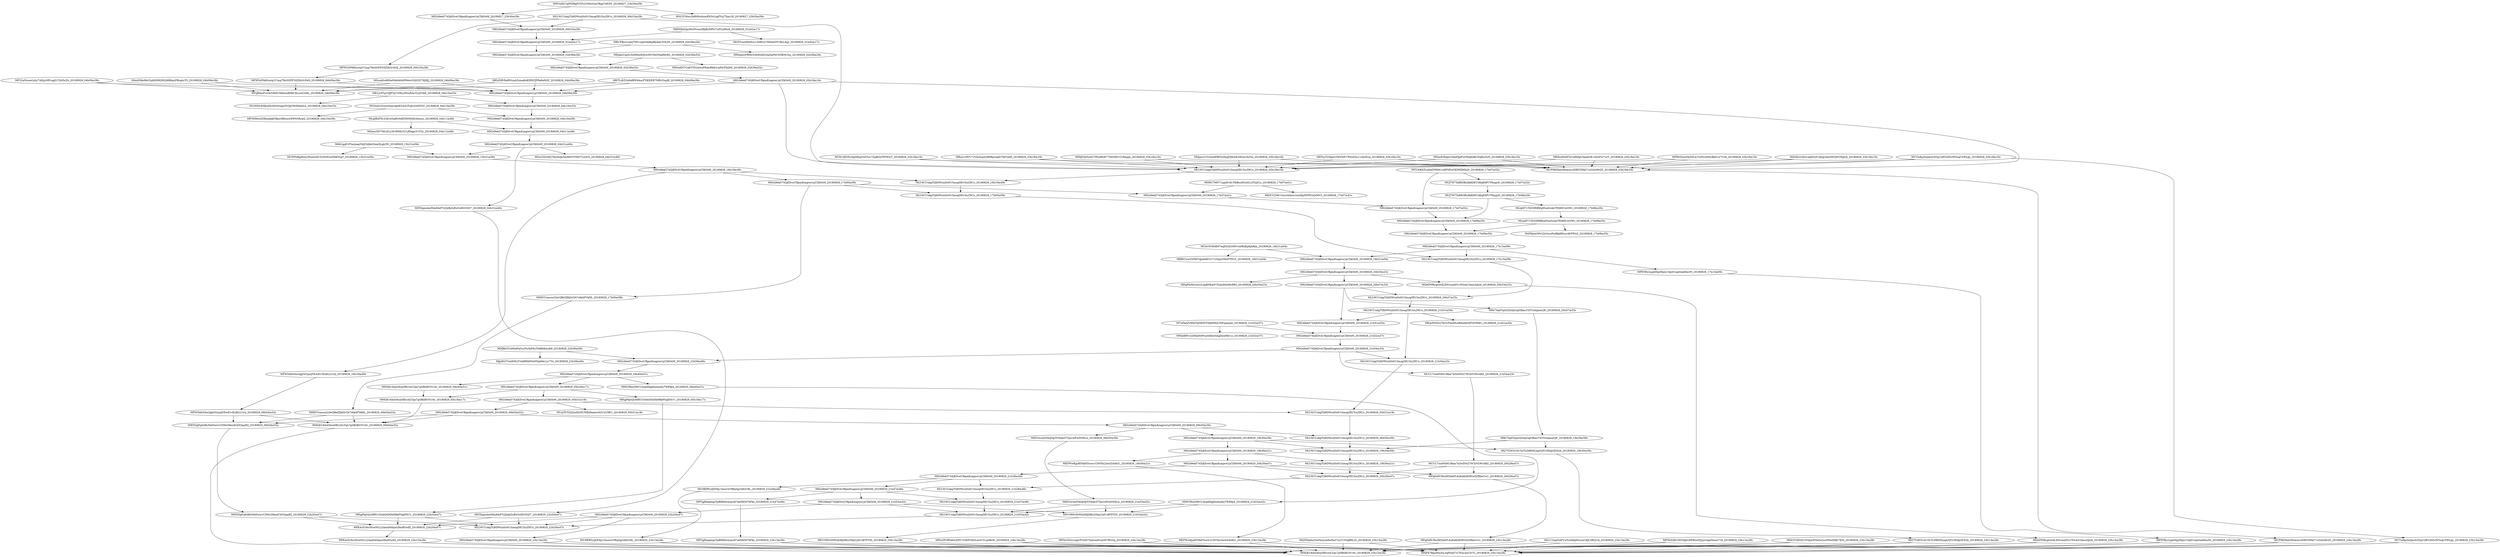 digraph{rankdir=TB;MCAvSG6bBH7eqEhVjGS8VvsbRQKpKjb8ka_20180828_18h31m04s -> MBBtCuw5SHM7qJu6d6U2712GpzGMoPTNC5_20180828_18h31m04s;
M92A9ek5745jKDveURpmKzagwe1pCDkVeM_20180828_22h58m06s -> M92A9ek5745jKDveURpmKzagwe1pCDkVeM_20180829_04h40m51s;
MCXv2JFiNLDgSBapVnFZuv7ZpBGoT9YWwT_20180828_03h18m16s -> MUP9KDbbGRsksxL4NKYGPAb71xGQri9rQT_20180828_03h18m16s;
M92A9ek5745jKDveURpmKzagwe1pCDkVeM_20180828_04h31m40s -> MDTkqmAmNfmKfaFYi2Jx8jZxBw5sHG5SD7_20180828_04h31m40s;
M92A9ek5745jKDveURpmKzagwe1pCDkVeM_20180829_20h29m47s -> MLU6CUnkgTQ6DWznDoN1Smog5R15iuZ9Uo_20180829_20h29m47s;
MRzxvv8VU72VhyhcpZyB6BpsAqD7h6VxkH_20180828_03h18m16s -> MUP9KDbbGRsksxL4NKYGPAb71xGQri9rQT_20180828_03h18m16s;
M92A9ek5745jKDveURpmKzagwe1pCDkVeM_20180828_16h19m49s -> M92A9ek5745jKDveURpmKzagwe1pCDkVeM_20180828_17h00m09s;
MWGoEb7q9YERgP2YFnUH4zGzeCRga7bEDY_20180827_23h30m59s -> MSLTCHwx2bBMtu6umRN3cLxgFVyj7Xas1H_20180827_23h30m59s;
MEqeeUzjjSvZn99xh95JrwMUMxNDgR9z8S_20180828_02h39m52s -> MWua8N7CaEVTD2AwnPKAyRKfnUgWyXTaDH_20180828_02h39m52s;
MLU6CUnkgTQ6DWznDoN1Smog5R15iuZ9Uo_20180829_05h51m18s -> MLU6CUnkgTQ6DWznDoN1Smog5R15iuZ9Uo_20180829_06h50m36s;
M92A9ek5745jKDveURpmKzagwe1pCDkVeM_20180828_04h31m40s -> MGsG3Zc95j79nA5iJa5mHbDY5Nf37LsQVn_20180828_04h31m40s;
M92A9ek5745jKDveURpmKzagwe1pCDkVeM_20180829_05h18m17s -> MMQ618AoG6za5fErcbLTqn7gSBhBGVt16r_20180829_05h18m17s;
MEbZ9fVKeRVtyahZxmaKoKHHUJFRe8aWAT_20180828_04h09m38s -> M92A9ek5745jKDveURpmKzagwe1pCDkVeM_20180828_04h09m38s;
MLtpH71Tb55fHBEgWua5zzkrTPj9HCwGWv_20180828_17h08m55s -> M92A9ek5745jKDveURpmKzagwe1pCDkVeM_20180828_17h08m55s;
M92A9ek5745jKDveURpmKzagwe1pCDkVeM_20180828_04h10m58s -> M92A9ek5745jKDveURpmKzagwe1pCDkVeM_20180828_04h11m48s;
M92A9ek5745jKDveURpmKzagwe1pCDkVeM_20180828_21h54m23s -> M92A9ek5745jKDveURpmKzagwe1pCDkVeM_20180828_22h58m06s;
MK1jv9TqvVJJFTg7G9tyxWruRAcTLnD3b8_20180828_04h10m33s -> MUiNNLKMJrjDh3dS4GqayNUJpV6tMQehLh_20180828_04h10m33s;
MPYgJ9eqeeqnTpB8Rdwmmu87abNKM76Fkx_20180829_21h47m46s -> MPYgJ9eqeeqnTpB8Rdwmmu87abNKM76Fkx_20180829_23h13m28s;
M92A9ek5745jKDveURpmKzagwe1pCDkVeM_20180828_03h18m16s -> MUP9KDbbGRsksxL4NKYGPAb71xGQri9rQT_20180828_03h18m16s;
M92A9ek5745jKDveURpmKzagwe1pCDkVeM_20180828_20h33m23s -> MQdZWBygtwtdLXNvmxbFs1WSAzUAmsZgQ4_20180828_20h33m23s;
MEbZ9fVKeRVtyahZxmaKoKHHUJFRe8aWAT_20180828_04h09m38s -> MVijRAwPvd3kTi6HUXKbxuBMbCKLuwCeHL_20180828_04h09m38s;
MFWSbKiGhx3gJrbYypoJYEw81vEnKLLCsQ_20180829_06h04m52s -> MWDZgFq6ARsMeDwwvC5Mo39eodUkYQaqWJ_20180829_06h04m52s;
M92A9ek5745jKDveURpmKzagwe1pCDkVeM_20180828_16h19m49s -> MFWSbKiGhx3gJrbYypoJYEw81vEnKLLCsQ_20180828_16h19m49s;
MMCfHozN8CUAcp6fAjJdoodcjfzj7W89p4_20180829_21h53m42s -> MFvV8HvDtWQxXfjDBLiYAhjUjdUzBTFTiN_20180829_21h53m42s;
MNkJVJ45ydiUTPdARQf775dSDECvCRiaqm_20180828_03h18m16s -> MLU6CUnkgTQ6DWznDoN1Smog5R15iuZ9Uo_20180828_03h18m16s;
M92A9ek5745jKDveURpmKzagwe1pCDkVeM_20180829_21h28m46s -> MS3fKBYyqEE9jy1bnorwVf8q3pj3A6Zv8L_20180829_21h28m46s;
MQjmuUrGs4odFRPwQwgFJHsbE2HrmvA2Nu_20180828_03h18m16s -> MUP9KDbbGRsksxL4NKYGPAb71xGQri9rQT_20180828_03h18m16s;
M92A9ek5745jKDveURpmKzagwe1pCDkVeM_20180829_21h47m46s -> MPYgJ9eqeeqnTpB8Rdwmmu87abNKM76Fkx_20180829_21h47m46s;
M92A9ek5745jKDveURpmKzagwe1pCDkVeM_20180829_21h53m42s -> MLU6CUnkgTQ6DWznDoN1Smog5R15iuZ9Uo_20180829_21h53m42s;
MLU12tgd3dFUaTsZd8qMrxuxC8JC3RQ1i4_20180829_23h13m28s -> MPjFk7fkpsWmDL3qHVjfz7x7FixvanCD7G_20180829_23h13m28s;
M92A9ek5745jKDveURpmKzagwe1pCDkVeM_20180828_04h09m38s -> M92A9ek5745jKDveURpmKzagwe1pCDkVeM_20180828_04h10m33s;
M8TxyTt3bjact3WZNFi7R5u93n11AA2Eza_20180828_03h18m16s -> MLU6CUnkgTQ6DWznDoN1Smog5R15iuZ9Uo_20180828_03h18m16s;
M92A9ek5745jKDveURpmKzagwe1pCDkVeM_20180828_21h52m57s -> M92A9ek5745jKDveURpmKzagwe1pCDkVeM_20180828_21h54m23s;
MT23tKKZLx6AZN8Mc1o8PNEoCKDWJMSj2t_20180828_17h07m52s -> M92A9ek5745jKDveURpmKzagwe1pCDkVeM_20180828_17h07m52s;
MCUL7on4PdM1Rkm7k3wDStZ76ChVGWs4RZ_20180829_20h29m47s -> MFg6zRUBoZKXAbPLXzKaRcK9WwDZRbeUxU_20180829_20h29m47s;
M92A9ek5745jKDveURpmKzagwe1pCDkVeM_20180828_15h31m56s -> M92A9ek5745jKDveURpmKzagwe1pCDkVeM_20180828_16h19m49s;
M92A9ek5745jKDveURpmKzagwe1pCDkVeM_20180829_19h56m21s -> M92A9ek5745jKDveURpmKzagwe1pCDkVeM_20180829_20h29m47s;
MPYb5Q6UMGMgtv8WRsxWJyjovhgdNmm718_20180829_23h13m28s -> MPjFk7fkpsWmDL3qHVjfz7x7FixvanCD7G_20180829_23h13m28s;
M92A9ek5745jKDveURpmKzagwe1pCDkVeM_20180829_06h04m52s -> MWDZgFq6ARsMeDwwvC5Mo39eodUkYQaqWJ_20180829_06h04m52s;
M92A9ek5745jKDveURpmKzagwe1pCDkVeM_20180829_19h30m56s -> MLU6CUnkgTQ6DWznDoN1Smog5R15iuZ9Uo_20180829_19h30m56s;
M92A9ek5745jKDveURpmKzagwe1pCDkVeM_20180829_05h18m17s -> MPjgPkjtQyeRRUG5ebDtDDbH8kP5gKFb7r_20180829_05h18m17s;
M92A9ek5745jKDveURpmKzagwe1pCDkVeM_20180828_17h07m52s -> M92A9ek5745jKDveURpmKzagwe1pCDkVeM_20180828_17h08m20s;
M92A9ek5745jKDveURpmKzagwe1pCDkVeM_20180829_19h56m21s -> MEFWw8jjoKYHkFDsxw1C6VNx2AoSZ4d4iU_20180829_19h56m21s;
MUJ7H7TaRR3BL8k8DEUd6qE8Pi7Pkzgyfr_20180828_17h07m52s -> MUJ7H7TaRR3BL8k8DEUd6qE8Pi7Pkzgyfr_20180828_17h08m20s;
MPYgJ9eqeeqnTpB8Rdwmmu87abNKM76Fkx_20180829_23h13m28s -> MPjFk7fkpsWmDL3qHVjfz7x7FixvanCD7G_20180829_23h13m28s;
MDhY5ZKYhCZVhjmWNe5utus5WoDD8r7Etb_20180829_23h13m28s -> MMQ618AoG6za5fErcbLTqn7gSBhBGVt16r_20180829_23h13m28s;
M92A9ek5745jKDveURpmKzagwe1pCDkVeM_20180829_23h13m28s -> MPjFk7fkpsWmDL3qHVjfz7x7FixvanCD7G_20180829_23h13m28s;
MPXYRycLjpbNpj5KpLC4q5CsqeSae6ba3N_20180829_23h13m28s -> MPjFk7fkpsWmDL3qHVjfz7x7FixvanCD7G_20180829_23h13m28s;
MEFWw8jjoKYHkFDsxw1C6VNx2AoSZ4d4iU_20180829_23h13m28s -> MMQ618AoG6za5fErcbLTqn7gSBhBGVt16r_20180829_23h13m28s;
M92A9ek5745jKDveURpmKzagwe1pCDkVeM_20180828_17h08m20s -> M92A9ek5745jKDveURpmKzagwe1pCDkVeM_20180828_17h08m55s;
M92A9ek5745jKDveURpmKzagwe1pCDkVeM_20180829_06h50m36s -> M92A9ek5745jKDveURpmKzagwe1pCDkVeM_20180829_19h30m56s;
M9h74q4TqA2QSdijGaJGBmcT4YVx4qmmQP_20180828_20h47m33s -> M9h74q4TqA2QSdijGaJGBmcT4YVx4qmmQP_20180829_19h30m56s;
M92A9ek5745jKDveURpmKzagwe1pCDkVeM_20180829_04h40m51s -> MMQ618AoG6za5fErcbLTqn7gSBhBGVt16r_20180829_04h40m51s;
M92A9ek5745jKDveURpmKzagwe1pCDkVeM_20180829_06h50m36s -> MLU6CUnkgTQ6DWznDoN1Smog5R15iuZ9Uo_20180829_06h50m36s;
MLU6CUnkgTQ6DWznDoN1Smog5R15iuZ9Uo_20180829_19h56m21s -> MLU6CUnkgTQ6DWznDoN1Smog5R15iuZ9Uo_20180829_20h29m47s;
M92A9ek5745jKDveURpmKzagwe1pCDkVeM_20180828_18h31m04s -> M92A9ek5745jKDveURpmKzagwe1pCDkVeM_20180828_20h33m23s;
M92A9ek5745jKDveURpmKzagwe1pCDkVeM_20180829_06h04m52s -> M92A9ek5745jKDveURpmKzagwe1pCDkVeM_20180829_06h50m36s;
MHEVCaacoo2QwQReYJHjSxYA7s6k4FVkHL_20180829_06h04m52s -> MMQ618AoG6za5fErcbLTqn7gSBhBGVt16r_20180829_06h04m52s;
M92A9ek5745jKDveURpmKzagwe1pCDkVeM_20180829_19h30m56s -> MQ7YLWGCeU5xTLD8KMLegGQY23fQgGE5Q4_20180829_19h30m56s;
MKTLzKZ3z8aRfW4bucFTiKDEB7MRvZoojH_20180828_04h09m38s -> M92A9ek5745jKDveURpmKzagwe1pCDkVeM_20180828_04h09m38s;
MMCfHozN8CUAcp6fAjJdoodcjfzj7W89p4_20180829_04h40m51s -> MMCfHozN8CUAcp6fAjJdoodcjfzj7W89p4_20180829_21h53m42s;
M92A9ek5745jKDveURpmKzagwe1pCDkVeM_20180829_05h51m18s -> MUqTF3Yj5J3aNhYfUWBiHaienv62UuU9EC_20180829_05h51m18s;
MFvV8HvDtWQxXfjDBLiYAhjUjdUzBTFTiN_20180829_23h13m28s -> MMQ618AoG6za5fErcbLTqn7gSBhBGVt16r_20180829_23h13m28s;
MPYb5Q6UMGMgtv8WRsxWJyjovhgdNmm718_20180829_23h13m28s -> MMQ618AoG6za5fErcbLTqn7gSBhBGVt16r_20180829_23h13m28s;
MLU6CUnkgTQ6DWznDoN1Smog5R15iuZ9Uo_20180828_16h19m49s -> MLU6CUnkgTQ6DWznDoN1Smog5R15iuZ9Uo_20180828_17h00m09s;
M92A9ek5745jKDveURpmKzagwe1pCDkVeM_20180829_05h18m17s -> M92A9ek5745jKDveURpmKzagwe1pCDkVeM_20180829_05h51m18s;
MWDZgFq6ARsMeDwwvC5Mo39eodUkYQaqWJ_20180829_22h20m47s -> MLU6CUnkgTQ6DWznDoN1Smog5R15iuZ9Uo_20180829_22h20m47s;
M92A9ek5745jKDveURpmKzagwe1pCDkVeM_20180828_17h13m09s -> MLU6CUnkgTQ6DWznDoN1Smog5R15iuZ9Uo_20180828_17h13m09s;
MCUL7on4PdM1Rkm7k3wDStZ76ChVGWs4RZ_20180829_20h29m47s -> MLU6CUnkgTQ6DWznDoN1Smog5R15iuZ9Uo_20180829_20h29m47s;
MFvV8HvDtWQxXfjDBLiYAhjUjdUzBTFTiN_20180829_21h53m42s -> MFvV8HvDtWQxXfjDBLiYAhjUjdUzBTFTiN_20180829_23h13m28s;
MNkJVJ45ydiUTPdARQf775dSDECvCRiaqm_20180828_03h18m16s -> MUP9KDbbGRsksxL4NKYGPAb71xGQri9rQT_20180828_03h18m16s;
MLU6CUnkgTQ6DWznDoN1Smog5R15iuZ9Uo_20180828_21h51m54s -> M92A9ek5745jKDveURpmKzagwe1pCDkVeM_20180828_21h51m54s;
M9d1gqFrPSarjeapY4JzYqXet5nmXLgk3W_20180828_15h31m56s -> M92A9ek5745jKDveURpmKzagwe1pCDkVeM_20180828_15h31m56s;
MLU6CUnkgTQ6DWznDoN1Smog5R15iuZ9Uo_20180828_03h18m16s -> MLU6CUnkgTQ6DWznDoN1Smog5R15iuZ9Uo_20180828_16h19m49s;
M92A9ek5745jKDveURpmKzagwe1pCDkVeM_20180829_22h20m47s -> M92A9ek5745jKDveURpmKzagwe1pCDkVeM_20180829_23h13m28s;
MFWSbKiGhx3gJrbYypoJYEw81vEnKLLCsQ_20180829_06h04m52s -> MMQ618AoG6za5fErcbLTqn7gSBhBGVt16r_20180829_06h04m52s;
MLU6CUnkgTQ6DWznDoN1Smog5R15iuZ9Uo_20180829_19h30m56s -> MLU6CUnkgTQ6DWznDoN1Smog5R15iuZ9Uo_20180829_19h56m21s;
MLU6CUnkgTQ6DWznDoN1Smog5R15iuZ9Uo_20180828_00h33m28s -> MFWSzP9kExxtgUCmg7RnSSPETdZDb3vDoX_20180828_00h33m28s;
MQ7YLWGCeU5xTLD8KMLegGQY23fQgGE5Q4_20180829_23h13m28s -> MMQ618AoG6za5fErcbLTqn7gSBhBGVt16r_20180829_23h13m28s;
MUP9KDbbGRsksxL4NKYGPAb71xGQri9rQT_20180828_03h18m16s -> MUP9KDbbGRsksxL4NKYGPAb71xGQri9rQT_20180829_23h13m28s;
MF32a54sneLdzy7AXijuMFvqq51Ty65sZh_20180828_04h09m38s -> M92A9ek5745jKDveURpmKzagwe1pCDkVeM_20180828_04h09m38s;
MQ7YLWGCeU5xTLD8KMLegGQY23fQgGE5Q4_20180829_23h13m28s -> MPjFk7fkpsWmDL3qHVjfz7x7FixvanCD7G_20180829_23h13m28s;
MCAvSG6bBH7eqEhVjGS8VvsbRQKpKjb8ka_20180828_18h31m04s -> M92A9ek5745jKDveURpmKzagwe1pCDkVeM_20180828_18h31m04s;
M92A9ek5745jKDveURpmKzagwe1pCDkVeM_20180828_21h51m54s -> M92A9ek5745jKDveURpmKzagwe1pCDkVeM_20180828_21h52m57s;
MMJKeY5uMd4PqYucPuNjF6uTb99J4bLdk9_20180828_22h58m06s -> M92A9ek5745jKDveURpmKzagwe1pCDkVeM_20180828_22h58m06s;
M92A9ek5745jKDveURpmKzagwe1pCDkVeM_20180829_22h20m47s -> MPK4cFy8crHrotM1y2AneDd4qwy8mRGo4X_20180829_22h20m47s;
MFg6zRUBoZKXAbPLXzKaRcK9WwDZRbeUxU_20180829_23h13m28s -> MPjFk7fkpsWmDL3qHVjfz7x7FixvanCD7G_20180829_23h13m28s;
MLU6CUnkgTQ6DWznDoN1Smog5R15iuZ9Uo_20180829_21h47m46s -> MLU6CUnkgTQ6DWznDoN1Smog5R15iuZ9Uo_20180829_21h53m42s;
MPK4cFy8crHrotM1y2AneDd4qwy8mRGo4X_20180829_22h20m47s -> MPK4cFy8crHrotM1y2AneDd4qwy8mRGo4X_20180829_23h13m28s;
M92A9ek5745jKDveURpmKzagwe1pCDkVeM_20180829_04h40m51s -> MMCfHozN8CUAcp6fAjJdoodcjfzj7W89p4_20180829_04h40m51s;
M92A9ek5745jKDveURpmKzagwe1pCDkVeM_20180829_21h47m46s -> MLU6CUnkgTQ6DWznDoN1Smog5R15iuZ9Uo_20180829_21h47m46s;
M92A9ek5745jKDveURpmKzagwe1pCDkVeM_20180828_20h47m33s -> M92A9ek5745jKDveURpmKzagwe1pCDkVeM_20180828_21h51m54s;
MQjmuUrGs4odFRPwQwgFJHsbE2HrmvA2Nu_20180828_03h18m16s -> MLU6CUnkgTQ6DWznDoN1Smog5R15iuZ9Uo_20180828_03h18m16s;
MUJ7H7TaRR3BL8k8DEUd6qE8Pi7Pkzgyfr_20180828_17h08m20s -> M92A9ek5745jKDveURpmKzagwe1pCDkVeM_20180828_17h08m20s;
MPjgPkjtQyeRRUG5ebDtDDbH8kP5gKFb7r_20180829_22h20m47s -> MLU6CUnkgTQ6DWznDoN1Smog5R15iuZ9Uo_20180829_22h20m47s;
MQdZWBygtwtdLXNvmxbFs1WSAzUAmsZgQ4_20180829_23h13m28s -> MMQ618AoG6za5fErcbLTqn7gSBhBGVt16r_20180829_23h13m28s;
M92A9ek5745jKDveURpmKzagwe1pCDkVeM_20180829_04h40m51s -> M92A9ek5745jKDveURpmKzagwe1pCDkVeM_20180829_05h18m17s;
MLU6CUnkgTQ6DWznDoN1Smog5R15iuZ9Uo_20180828_00h33m28s -> MLU6CUnkgTQ6DWznDoN1Smog5R15iuZ9Uo_20180828_03h18m16s;
M92A9ek5745jKDveURpmKzagwe1pCDkVeM_20180828_01h42m17s -> M92A9ek5745jKDveURpmKzagwe1pCDkVeM_20180828_02h38m26s;
M8NtKkGgoMsSFwasXRjBuMPh7cdYLb8tu8_20180828_01h42m17s -> M92A9ek5745jKDveURpmKzagwe1pCDkVeM_20180828_01h42m17s;
MLU6CUnkgTQ6DWznDoN1Smog5R15iuZ9Uo_20180829_21h28m46s -> MLU6CUnkgTQ6DWznDoN1Smog5R15iuZ9Uo_20180829_21h47m46s;
M92A9ek5745jKDveURpmKzagwe1pCDkVeM_20180829_20h29m47s -> M92A9ek5745jKDveURpmKzagwe1pCDkVeM_20180829_21h28m46s;
MEqeeUzjjSvZn99xh95JrwMUMxNDgR9z8S_20180828_02h39m52s -> M92A9ek5745jKDveURpmKzagwe1pCDkVeM_20180828_02h39m52s;
MLU6CUnkgTQ6DWznDoN1Smog5R15iuZ9Uo_20180829_06h50m36s -> MLU6CUnkgTQ6DWznDoN1Smog5R15iuZ9Uo_20180829_19h30m56s;
M92A9ek5745jKDveURpmKzagwe1pCDkVeM_20180829_05h51m18s -> M92A9ek5745jKDveURpmKzagwe1pCDkVeM_20180829_06h04m52s;
MDTkqmAmNfmKfaFYi2Jx8jZxBw5sHG5SD7_20180828_04h31m40s -> MDTkqmAmNfmKfaFYi2Jx8jZxBw5sHG5SD7_20180829_22h20m47s;
MLq8KiFXv2cB1eSeJHv6dEXWE6Xh3eenso_20180828_04h11m48s -> MQnmSH756LdUj1KvfMHy521jfDqgsYvTGy_20180828_04h11m48s;
M92A9ek5745jKDveURpmKzagwe1pCDkVeM_20180829_21h28m46s -> MLU6CUnkgTQ6DWznDoN1Smog5R15iuZ9Uo_20180829_21h28m46s;
MFWSzP9kExxtgUCmg7RnSSPETdZDb3vDoX_20180828_04h09m38s -> MVijRAwPvd3kTi6HUXKbxuBMbCKLuwCeHL_20180828_04h09m38s;
MAu93Ke98oTujbR3HQMGj6B6puPBcg4cTS_20180828_04h09m38s -> M92A9ek5745jKDveURpmKzagwe1pCDkVeM_20180828_04h09m38s;
MS3fKBYyqEE9jy1bnorwVf8q3pj3A6Zv8L_20180829_23h13m28s -> MMQ618AoG6za5fErcbLTqn7gSBhBGVt16r_20180829_23h13m28s;
MLU6CUnkgTQ6DWznDoN1Smog5R15iuZ9Uo_20180828_21h54m23s -> MLU6CUnkgTQ6DWznDoN1Smog5R15iuZ9Uo_20180829_05h51m18s;
MLU6CUnkgTQ6DWznDoN1Smog5R15iuZ9Uo_20180828_21h51m54s -> MLU6CUnkgTQ6DWznDoN1Smog5R15iuZ9Uo_20180828_21h54m23s;
MS3fKBYyqEE9jy1bnorwVf8q3pj3A6Zv8L_20180829_23h13m28s -> MPjFk7fkpsWmDL3qHVjfz7x7FixvanCD7G_20180829_23h13m28s;
MMQ618AoG6za5fErcbLTqn7gSBhBGVt16r_20180829_04h40m51s -> MMQ618AoG6za5fErcbLTqn7gSBhBGVt16r_20180829_05h18m17s;
MMQ618AoG6za5fErcbLTqn7gSBhBGVt16r_20180829_06h04m52s -> MMQ618AoG6za5fErcbLTqn7gSBhBGVt16r_20180829_23h13m28s;
MLU6CUnkgTQ6DWznDoN1Smog5R15iuZ9Uo_20180828_21h51m54s -> MKmNttX2o7KGvPxeiHLhR6dAthNP2P594G_20180828_21h51m54s;
MDasEdDgeUb4ePJgiFzGWq8ABCD4Jbz3uN_20180828_03h18m16s -> MLU6CUnkgTQ6DWznDoN1Smog5R15iuZ9Uo_20180828_03h18m16s;
MMCfHozN8CUAcp6fAjJdoodcjfzj7W89p4_20180829_21h53m42s -> MLU6CUnkgTQ6DWznDoN1Smog5R15iuZ9Uo_20180829_21h53m42s;
M92A9ek5745jKDveURpmKzagwe1pCDkVeM_20180829_21h47m46s -> M92A9ek5745jKDveURpmKzagwe1pCDkVeM_20180829_21h53m42s;
M9h74q4TqA2QSdijGaJGBmcT4YVx4qmmQP_20180829_19h30m56s -> MLU6CUnkgTQ6DWznDoN1Smog5R15iuZ9Uo_20180829_19h30m56s;
MLq8KiFXv2cB1eSeJHv6dEXWE6Xh3eenso_20180828_04h11m48s -> M92A9ek5745jKDveURpmKzagwe1pCDkVeM_20180828_04h11m48s;
MFWSbKiGhx3gJrbYypoJYEw81vEnKLLCsQ_20180828_16h19m49s -> MFWSbKiGhx3gJrbYypoJYEw81vEnKLLCsQ_20180829_06h04m52s;
MHEVCaacoo2QwQReYJHjSxYA7s6k4FVkHL_20180829_06h04m52s -> MWDZgFq6ARsMeDwwvC5Mo39eodUkYQaqWJ_20180829_06h04m52s;
MLU6CUnkgTQ6DWznDoN1Smog5R15iuZ9Uo_20180828_17h00m09s -> MLU6CUnkgTQ6DWznDoN1Smog5R15iuZ9Uo_20180828_17h13m09s;
M9d1gqFrPSarjeapY4JzYqXet5nmXLgk3W_20180828_15h31m56s -> MCWPhBjj9bwyWuxb3dUZSDrfGwf36KTsgT_20180828_15h31m56s;
M92A9ek5745jKDveURpmKzagwe1pCDkVeM_20180828_21h54m23s -> MLU6CUnkgTQ6DWznDoN1Smog5R15iuZ9Uo_20180828_21h54m23s;
M92A9ek5745jKDveURpmKzagwe1pCDkVeM_20180828_17h00m09s -> MHEVCaacoo2QwQReYJHjSxYA7s6k4FVkHL_20180828_17h00m09s;
MSRG7MN71zgeEvXvTfbBuzKGnX1z3Tq5Cu_20180828_17h07m41s -> MEfUCZ4K1Sno3AAxuviraQXpWF9VzQsMV3_20180828_17h07m41s;
MQdZWBygtwtdLXNvmxbFs1WSAzUAmsZgQ4_20180828_20h33m23s -> MQdZWBygtwtdLXNvmxbFs1WSAzUAmsZgQ4_20180829_23h13m28s;
MPm3FVBYa6n3QYUVZKFGDGLdctUS1ptBuW_20180829_23h13m28s -> MMQ618AoG6za5fErcbLTqn7gSBhBGVt16r_20180829_23h13m28s;
MG5iALG2wyb5eesAptKZwzCFxJtuVAZN3Z_20180828_04h10m58s -> M92A9ek5745jKDveURpmKzagwe1pCDkVeM_20180828_04h10m58s;
M8TxyTt3bjact3WZNFi7R5u93n11AA2Eza_20180828_03h18m16s -> MUP9KDbbGRsksxL4NKYGPAb71xGQri9rQT_20180828_03h18m16s;
MCUL7on4PdM1Rkm7k3wDStZ76ChVGWs4RZ_20180828_21h54m23s -> MCUL7on4PdM1Rkm7k3wDStZ76ChVGWs4RZ_20180829_20h29m47s;
M92A9ek5745jKDveURpmKzagwe1pCDkVeM_20180828_20h47m33s -> M9h74q4TqA2QSdijGaJGBmcT4YVx4qmmQP_20180828_20h47m33s;
MLU6CUnkgTQ6DWznDoN1Smog5R15iuZ9Uo_20180829_20h29m47s -> MLU6CUnkgTQ6DWznDoN1Smog5R15iuZ9Uo_20180829_21h28m46s;
M92A9ek5745jKDveURpmKzagwe1pCDkVeM_20180828_17h08m55s -> M92A9ek5745jKDveURpmKzagwe1pCDkVeM_20180828_17h13m09s;
MG5iALG2wyb5eesAptKZwzCFxJtuVAZN3Z_20180828_04h10m58s -> MP5D9hwdZ8hmkkfjVBps5BbsnwXWNSRcpQ_20180828_04h10m58s;
MK1jv9TqvVJJFTg7G9tyxWruRAcTLnD3b8_20180828_04h10m33s -> M92A9ek5745jKDveURpmKzagwe1pCDkVeM_20180828_04h10m33s;
M9h74q4TqA2QSdijGaJGBmcT4YVx4qmmQP_20180829_19h30m56s -> MQ7YLWGCeU5xTLD8KMLegGQY23fQgGE5Q4_20180829_19h30m56s;
M92A9ek5745jKDveURpmKzagwe1pCDkVeM_20180829_19h56m21s -> MLU6CUnkgTQ6DWznDoN1Smog5R15iuZ9Uo_20180829_19h56m21s;
MQdZWBygtwtdLXNvmxbFs1WSAzUAmsZgQ4_20180829_23h13m28s -> MPjFk7fkpsWmDL3qHVjfz7x7FixvanCD7G_20180829_23h13m28s;
MFvV8HvDtWQxXfjDBLiYAhjUjdUzBTFTiN_20180829_23h13m28s -> MPjFk7fkpsWmDL3qHVjfz7x7FixvanCD7G_20180829_23h13m28s;
M92A9ek5745jKDveURpmKzagwe1pCDkVeM_20180829_06h50m36s -> MHLYxrmQYkQyfgTtTAdb3TTpsvbPwDSHLw_20180829_06h50m36s;
MMJKeY5uMd4PqYucPuNjF6uTb99J4bLdk9_20180828_22h58m06s -> MJpHGCYzeXMLX7edHH46VeNNp68e1yv7Yx_20180828_22h58m06s;
MKUFByx1neq7NX1ug45AeKjdBykaLSYh2H_20180828_02h38m26s -> MMrphwPBMoTnE6tdHs5qZiaPhCSNKM1fuj_20180828_02h38m26s;
M92A9ek5745jKDveURpmKzagwe1pCDkVeM_20180828_16h19m49s -> MLU6CUnkgTQ6DWznDoN1Smog5R15iuZ9Uo_20180828_16h19m49s;
MHLYxrmQYkQyfgTtTAdb3TTpsvbPwDSHLw_20180829_21h53m42s -> MFvV8HvDtWQxXfjDBLiYAhjUjdUzBTFTiN_20180829_21h53m42s;
M92A9ek5745jKDveURpmKzagwe1pCDkVeM_20180829_05h51m18s -> MLU6CUnkgTQ6DWznDoN1Smog5R15iuZ9Uo_20180829_05h51m18s;
MFWSzP9kExxtgUCmg7RnSSPETdZDb3vDoX_20180828_00h33m28s -> MFWSzP9kExxtgUCmg7RnSSPETdZDb3vDoX_20180828_04h09m38s;
M92A9ek5745jKDveURpmKzagwe1pCDkVeM_20180828_02h38m26s -> M92A9ek5745jKDveURpmKzagwe1pCDkVeM_20180828_02h39m52s;
MDTkqmAmNfmKfaFYi2Jx8jZxBw5sHG5SD7_20180829_22h20m47s -> MPK4cFy8crHrotM1y2AneDd4qwy8mRGo4X_20180829_22h20m47s;
M9TerN42vuapVFGbN7dsbsm6UptM7fEGtq_20180829_23h13m28s -> MMQ618AoG6za5fErcbLTqn7gSBhBGVt16r_20180829_23h13m28s;
ME8uAMAf7hCnR9AjUbeabGK1AShFio72zY_20180828_03h18m16s -> MUP9KDbbGRsksxL4NKYGPAb71xGQri9rQT_20180828_03h18m16s;
M92A9ek5745jKDveURpmKzagwe1pCDkVeM_20180829_21h53m42s -> M92A9ek5745jKDveURpmKzagwe1pCDkVeM_20180829_22h20m47s;
M92A9ek5745jKDveURpmKzagwe1pCDkVeM_20180829_21h53m42s -> MFvV8HvDtWQxXfjDBLiYAhjUjdUzBTFTiN_20180829_21h53m42s;
M92A9ek5745jKDveURpmKzagwe1pCDkVeM_20180828_20h33m23s -> MDqPfyHswmCJ1JgBNEpN7ZyJnH4i58z8RS_20180828_20h33m23s;
MMQ618AoG6za5fErcbLTqn7gSBhBGVt16r_20180829_05h18m17s -> MMQ618AoG6za5fErcbLTqn7gSBhBGVt16r_20180829_06h04m52s;
MF32a54sneLdzy7AXijuMFvqq51Ty65sZh_20180828_04h09m38s -> MVijRAwPvd3kTi6HUXKbxuBMbCKLuwCeHL_20180828_04h09m38s;
MS3fKBYyqEE9jy1bnorwVf8q3pj3A6Zv8L_20180829_21h28m46s -> MS3fKBYyqEE9jy1bnorwVf8q3pj3A6Zv8L_20180829_23h13m28s;
M7uPAAZV6f4T5JYBZDTi6JHMQUDPxpaxpD_20180828_21h52m57s -> M92A9ek5745jKDveURpmKzagwe1pCDkVeM_20180828_21h52m57s;
MHEVCaacoo2QwQReYJHjSxYA7s6k4FVkHL_20180828_17h00m09s -> MHEVCaacoo2QwQReYJHjSxYA7s6k4FVkHL_20180829_06h04m52s;
M92A9ek5745jKDveURpmKzagwe1pCDkVeM_20180828_04h10m33s -> M92A9ek5745jKDveURpmKzagwe1pCDkVeM_20180828_04h10m58s;
MPXYRycLjpbNpj5KpLC4q5CsqeSae6ba3N_20180829_23h13m28s -> MMQ618AoG6za5fErcbLTqn7gSBhBGVt16r_20180829_23h13m28s;
MKUFByx1neq7NX1ug45AeKjdBykaLSYh2H_20180828_02h38m26s -> M92A9ek5745jKDveURpmKzagwe1pCDkVeM_20180828_02h38m26s;
MPjgPkjtQyeRRUG5ebDtDDbH8kP5gKFb7r_20180829_05h18m17s -> MPjgPkjtQyeRRUG5ebDtDDbH8kP5gKFb7r_20180829_22h20m47s;
MUJ7H7TaRR3BL8k8DEUd6qE8Pi7Pkzgyfr_20180828_17h08m20s -> MLtpH71Tb55fHBEgWua5zzkrTPj9HCwGWv_20180828_17h08m20s;
M92A9ek5745jKDveURpmKzagwe1pCDkVeM_20180828_17h07m41s -> M92A9ek5745jKDveURpmKzagwe1pCDkVeM_20180828_17h07m52s;
MAG82zCkQ1aAJ5tQUQhqyAhotWtQFGNgQ4_20180828_03h18m16s -> MUP9KDbbGRsksxL4NKYGPAb71xGQri9rQT_20180828_03h18m16s;
MSuukSo6K9aMA6464iP84wrGQG5Z76JHJj_20180828_04h09m38s -> M92A9ek5745jKDveURpmKzagwe1pCDkVeM_20180828_04h09m38s;
MLU12tgd3dFUaTsZd8qMrxuxC8JC3RQ1i4_20180829_23h13m28s -> MMQ618AoG6za5fErcbLTqn7gSBhBGVt16r_20180829_23h13m28s;
MAu93Ke98oTujbR3HQMGj6B6puPBcg4cTS_20180828_04h09m38s -> MVijRAwPvd3kTi6HUXKbxuBMbCKLuwCeHL_20180828_04h09m38s;
MUP9KDbbGRsksxL4NKYGPAb71xGQri9rQT_20180829_23h13m28s -> MPjFk7fkpsWmDL3qHVjfz7x7FixvanCD7G_20180829_23h13m28s;
MPK4cFy8crHrotM1y2AneDd4qwy8mRGo4X_20180829_23h13m28s -> MPjFk7fkpsWmDL3qHVjfz7x7FixvanCD7G_20180829_23h13m28s;
MFg6zRUBoZKXAbPLXzKaRcK9WwDZRbeUxU_20180829_20h29m47s -> MFg6zRUBoZKXAbPLXzKaRcK9WwDZRbeUxU_20180829_23h13m28s;
MLtpH71Tb55fHBEgWua5zzkrTPj9HCwGWv_20180828_17h08m20s -> MLtpH71Tb55fHBEgWua5zzkrTPj9HCwGWv_20180828_17h08m55s;
MWGoEb7q9YERgP2YFnUH4zGzeCRga7bEDY_20180827_23h30m59s -> M92A9ek5745jKDveURpmKzagwe1pCDkVeM_20180827_23h30m59s;
MDasEdDgeUb4ePJgiFzGWq8ABCD4Jbz3uN_20180828_03h18m16s -> MUP9KDbbGRsksxL4NKYGPAb71xGQri9rQT_20180828_03h18m16s;
MCXv2JFiNLDgSBapVnFZuv7ZpBGoT9YWwT_20180828_03h18m16s -> MLU6CUnkgTQ6DWznDoN1Smog5R15iuZ9Uo_20180828_03h18m16s;
M92A9ek5745jKDveURpmKzagwe1pCDkVeM_20180828_17h13m09s -> MPXYRycLjpbNpj5KpLC4q5CsqeSae6ba3N_20180828_17h13m09s;
MFRttDum5kZDL41VxPsrAiWyBJD1w7t1fe_20180828_03h18m16s -> MLU6CUnkgTQ6DWznDoN1Smog5R15iuZ9Uo_20180828_03h18m16s;
MUYw8pzbsJmoG4Yg1QRTzDGcW5uqCSWLgy_20180829_23h13m28s -> MMQ618AoG6za5fErcbLTqn7gSBhBGVt16r_20180829_23h13m28s;
MEFWw8jjoKYHkFDsxw1C6VNx2AoSZ4d4iU_20180829_19h56m21s -> MEFWw8jjoKYHkFDsxw1C6VNx2AoSZ4d4iU_20180829_23h13m28s;
MHLYxrmQYkQyfgTtTAdb3TTpsvbPwDSHLw_20180829_21h53m42s -> MLU6CUnkgTQ6DWznDoN1Smog5R15iuZ9Uo_20180829_21h53m42s;
MEFWw8jjoKYHkFDsxw1C6VNx2AoSZ4d4iU_20180829_23h13m28s -> MPjFk7fkpsWmDL3qHVjfz7x7FixvanCD7G_20180829_23h13m28s;
M92A9ek5745jKDveURpmKzagwe1pCDkVeM_20180828_03h18m16s -> MLU6CUnkgTQ6DWznDoN1Smog5R15iuZ9Uo_20180828_03h18m16s;
ME8uAMAf7hCnR9AjUbeabGK1AShFio72zY_20180828_03h18m16s -> MLU6CUnkgTQ6DWznDoN1Smog5R15iuZ9Uo_20180828_03h18m16s;
MSuukSo6K9aMA6464iP84wrGQG5Z76JHJj_20180828_04h09m38s -> MVijRAwPvd3kTi6HUXKbxuBMbCKLuwCeHL_20180828_04h09m38s;
M92A9ek5745jKDveURpmKzagwe1pCDkVeM_20180828_04h11m48s -> M92A9ek5745jKDveURpmKzagwe1pCDkVeM_20180828_04h31m40s;
MFg6zRUBoZKXAbPLXzKaRcK9WwDZRbeUxU_20180829_23h13m28s -> MMQ618AoG6za5fErcbLTqn7gSBhBGVt16r_20180829_23h13m28s;
MPm3FVBYa6n3QYUVZKFGDGLdctUS1ptBuW_20180829_23h13m28s -> MPjFk7fkpsWmDL3qHVjfz7x7FixvanCD7G_20180829_23h13m28s;
MKTLzKZ3z8aRfW4bucFTiKDEB7MRvZoojH_20180828_04h09m38s -> MVijRAwPvd3kTi6HUXKbxuBMbCKLuwCeHL_20180828_04h09m38s;
MUYw8pzbsJmoG4Yg1QRTzDGcW5uqCSWLgy_20180828_03h18m16s -> MUP9KDbbGRsksxL4NKYGPAb71xGQri9rQT_20180828_03h18m16s;
MUP9KDbbGRsksxL4NKYGPAb71xGQri9rQT_20180829_23h13m28s -> MMQ618AoG6za5fErcbLTqn7gSBhBGVt16r_20180829_23h13m28s;
MDhY5ZKYhCZVhjmWNe5utus5WoDD8r7Etb_20180829_23h13m28s -> MPjFk7fkpsWmDL3qHVjfz7x7FixvanCD7G_20180829_23h13m28s;
MLU6CUnkgTQ6DWznDoN1Smog5R15iuZ9Uo_20180829_21h53m42s -> MLU6CUnkgTQ6DWznDoN1Smog5R15iuZ9Uo_20180829_22h20m47s;
MSRG7MN71zgeEvXvTfbBuzKGnX1z3Tq5Cu_20180828_17h07m41s -> M92A9ek5745jKDveURpmKzagwe1pCDkVeM_20180828_17h07m41s;
M92A9ek5745jKDveURpmKzagwe1pCDkVeM_20180829_22h20m47s -> MLU6CUnkgTQ6DWznDoN1Smog5R15iuZ9Uo_20180829_22h20m47s;
MT23tKKZLx6AZN8Mc1o8PNEoCKDWJMSj2t_20180828_17h07m52s -> MUJ7H7TaRR3BL8k8DEUd6qE8Pi7Pkzgyfr_20180828_17h07m52s;
MUYw8pzbsJmoG4Yg1QRTzDGcW5uqCSWLgy_20180829_23h13m28s -> MPjFk7fkpsWmDL3qHVjfz7x7FixvanCD7G_20180829_23h13m28s;
MWDZgFq6ARsMeDwwvC5Mo39eodUkYQaqWJ_20180829_22h20m47s -> MPK4cFy8crHrotM1y2AneDd4qwy8mRGo4X_20180829_22h20m47s;
M92A9ek5745jKDveURpmKzagwe1pCDkVeM_20180829_19h30m56s -> M92A9ek5745jKDveURpmKzagwe1pCDkVeM_20180829_19h56m21s;
MUYw8pzbsJmoG4Yg1QRTzDGcW5uqCSWLgy_20180828_03h18m16s -> MUYw8pzbsJmoG4Yg1QRTzDGcW5uqCSWLgy_20180829_23h13m28s;
M92A9ek5745jKDveURpmKzagwe1pCDkVeM_20180828_21h54m23s -> MCUL7on4PdM1Rkm7k3wDStZ76ChVGWs4RZ_20180828_21h54m23s;
M92A9ek5745jKDveURpmKzagwe1pCDkVeM_20180828_04h31m40s -> M92A9ek5745jKDveURpmKzagwe1pCDkVeM_20180828_15h31m56s;
M92A9ek5745jKDveURpmKzagwe1pCDkVeM_20180828_17h00m09s -> M92A9ek5745jKDveURpmKzagwe1pCDkVeM_20180828_17h07m41s;
MFWSzP9kExxtgUCmg7RnSSPETdZDb3vDoX_20180828_04h09m38s -> M92A9ek5745jKDveURpmKzagwe1pCDkVeM_20180828_04h09m38s;
M92A9ek5745jKDveURpmKzagwe1pCDkVeM_20180829_06h04m52s -> MMQ618AoG6za5fErcbLTqn7gSBhBGVt16r_20180829_06h04m52s;
M92A9ek5745jKDveURpmKzagwe1pCDkVeM_20180828_00h33m28s -> M92A9ek5745jKDveURpmKzagwe1pCDkVeM_20180828_01h42m17s;
MLU6CUnkgTQ6DWznDoN1Smog5R15iuZ9Uo_20180828_00h33m28s -> M92A9ek5745jKDveURpmKzagwe1pCDkVeM_20180828_00h33m28s;
MWDZgFq6ARsMeDwwvC5Mo39eodUkYQaqWJ_20180829_06h04m52s -> MWDZgFq6ARsMeDwwvC5Mo39eodUkYQaqWJ_20180829_22h20m47s;
M92A9ek5745jKDveURpmKzagwe1pCDkVeM_20180829_21h28m46s -> M92A9ek5745jKDveURpmKzagwe1pCDkVeM_20180829_21h47m46s;
MRzxvv8VU72VhyhcpZyB6BpsAqD7h6VxkH_20180828_03h18m16s -> MLU6CUnkgTQ6DWznDoN1Smog5R15iuZ9Uo_20180828_03h18m16s;
MDTkqmAmNfmKfaFYi2Jx8jZxBw5sHG5SD7_20180829_22h20m47s -> MLU6CUnkgTQ6DWznDoN1Smog5R15iuZ9Uo_20180829_22h20m47s;
M92A9ek5745jKDveURpmKzagwe1pCDkVeM_20180828_20h47m33s -> MLU6CUnkgTQ6DWznDoN1Smog5R15iuZ9Uo_20180828_20h47m33s;
MQZWg9nrDuFkwjcm8wXa37ut1C3SqBRLZt_20180829_23h13m28s -> MPjFk7fkpsWmDL3qHVjfz7x7FixvanCD7G_20180829_23h13m28s;
MQ7YLWGCeU5xTLD8KMLegGQY23fQgGE5Q4_20180829_19h30m56s -> MQ7YLWGCeU5xTLD8KMLegGQY23fQgGE5Q4_20180829_23h13m28s;
M9TerN42vuapVFGbN7dsbsm6UptM7fEGtq_20180829_23h13m28s -> MPjFk7fkpsWmDL3qHVjfz7x7FixvanCD7G_20180829_23h13m28s;
MHLYxrmQYkQyfgTtTAdb3TTpsvbPwDSHLw_20180829_06h50m36s -> MHLYxrmQYkQyfgTtTAdb3TTpsvbPwDSHLw_20180829_21h53m42s;
MPK4cFy8crHrotM1y2AneDd4qwy8mRGo4X_20180829_23h13m28s -> MMQ618AoG6za5fErcbLTqn7gSBhBGVt16r_20180829_23h13m28s;
M92A9ek5745jKDveURpmKzagwe1pCDkVeM_20180828_03h18m16s -> M92A9ek5745jKDveURpmKzagwe1pCDkVeM_20180828_04h09m38s;
MAG82zCkQ1aAJ5tQUQhqyAhotWtQFGNgQ4_20180828_03h18m16s -> MLU6CUnkgTQ6DWznDoN1Smog5R15iuZ9Uo_20180828_03h18m16s;
MPjgPkjtQyeRRUG5ebDtDDbH8kP5gKFb7r_20180829_22h20m47s -> MPK4cFy8crHrotM1y2AneDd4qwy8mRGo4X_20180829_22h20m47s;
MLtpH71Tb55fHBEgWua5zzkrTPj9HCwGWv_20180828_17h08m55s -> MAT8jAxGPxUJrGzszPsdBg9Hrsy4frPWx5_20180828_17h08m55s;
M92A9ek5745jKDveURpmKzagwe1pCDkVeM_20180828_17h13m09s -> M92A9ek5745jKDveURpmKzagwe1pCDkVeM_20180828_18h31m04s;
MLU6CUnkgTQ6DWznDoN1Smog5R15iuZ9Uo_20180828_17h13m09s -> MLU6CUnkgTQ6DWznDoN1Smog5R15iuZ9Uo_20180828_20h47m33s;
M92A9ek5745jKDveURpmKzagwe1pCDkVeM_20180829_23h13m28s -> MMQ618AoG6za5fErcbLTqn7gSBhBGVt16r_20180829_23h13m28s;
MFRttDum5kZDL41VxPsrAiWyBJD1w7t1fe_20180828_03h18m16s -> MUP9KDbbGRsksxL4NKYGPAb71xGQri9rQT_20180828_03h18m16s;
MUYw8pzbsJmoG4Yg1QRTzDGcW5uqCSWLgy_20180828_03h18m16s -> MLU6CUnkgTQ6DWznDoN1Smog5R15iuZ9Uo_20180828_03h18m16s;
MPXYRycLjpbNpj5KpLC4q5CsqeSae6ba3N_20180828_17h13m09s -> MPXYRycLjpbNpj5KpLC4q5CsqeSae6ba3N_20180829_23h13m28s;
M8NtKkGgoMsSFwasXRjBuMPh7cdYLb8tu8_20180828_01h42m17s -> MGFZzanHdtEus14XRGx7HtfubSVCRa1Aqy_20180828_01h42m17s;
MQZWg9nrDuFkwjcm8wXa37ut1C3SqBRLZt_20180829_23h13m28s -> MMQ618AoG6za5fErcbLTqn7gSBhBGVt16r_20180829_23h13m28s;
MLU6CUnkgTQ6DWznDoN1Smog5R15iuZ9Uo_20180828_20h47m33s -> MLU6CUnkgTQ6DWznDoN1Smog5R15iuZ9Uo_20180828_21h51m54s;
M92A9ek5745jKDveURpmKzagwe1pCDkVeM_20180829_20h29m47s -> MFg6zRUBoZKXAbPLXzKaRcK9WwDZRbeUxU_20180829_20h29m47s;
M92A9ek5745jKDveURpmKzagwe1pCDkVeM_20180828_17h00m09s -> MLU6CUnkgTQ6DWznDoN1Smog5R15iuZ9Uo_20180828_17h00m09s;
MPYgJ9eqeeqnTpB8Rdwmmu87abNKM76Fkx_20180829_23h13m28s -> MMQ618AoG6za5fErcbLTqn7gSBhBGVt16r_20180829_23h13m28s;
M92A9ek5745jKDveURpmKzagwe1pCDkVeM_20180828_02h39m52s -> M92A9ek5745jKDveURpmKzagwe1pCDkVeM_20180828_03h18m16s;
M92A9ek5745jKDveURpmKzagwe1pCDkVeM_20180828_20h33m23s -> M92A9ek5745jKDveURpmKzagwe1pCDkVeM_20180828_20h47m33s;
M7uPAAZV6f4T5JYBZDTi6JHMQUDPxpaxpD_20180828_21h52m57s -> MMj4KWv2sE9aDt9PcnS8bQvhXgDyeH6r1o_20180828_21h52m57s;
M92A9ek5745jKDveURpmKzagwe1pCDkVeM_20180827_23h30m59s -> M92A9ek5745jKDveURpmKzagwe1pCDkVeM_20180828_00h33m28s;
}